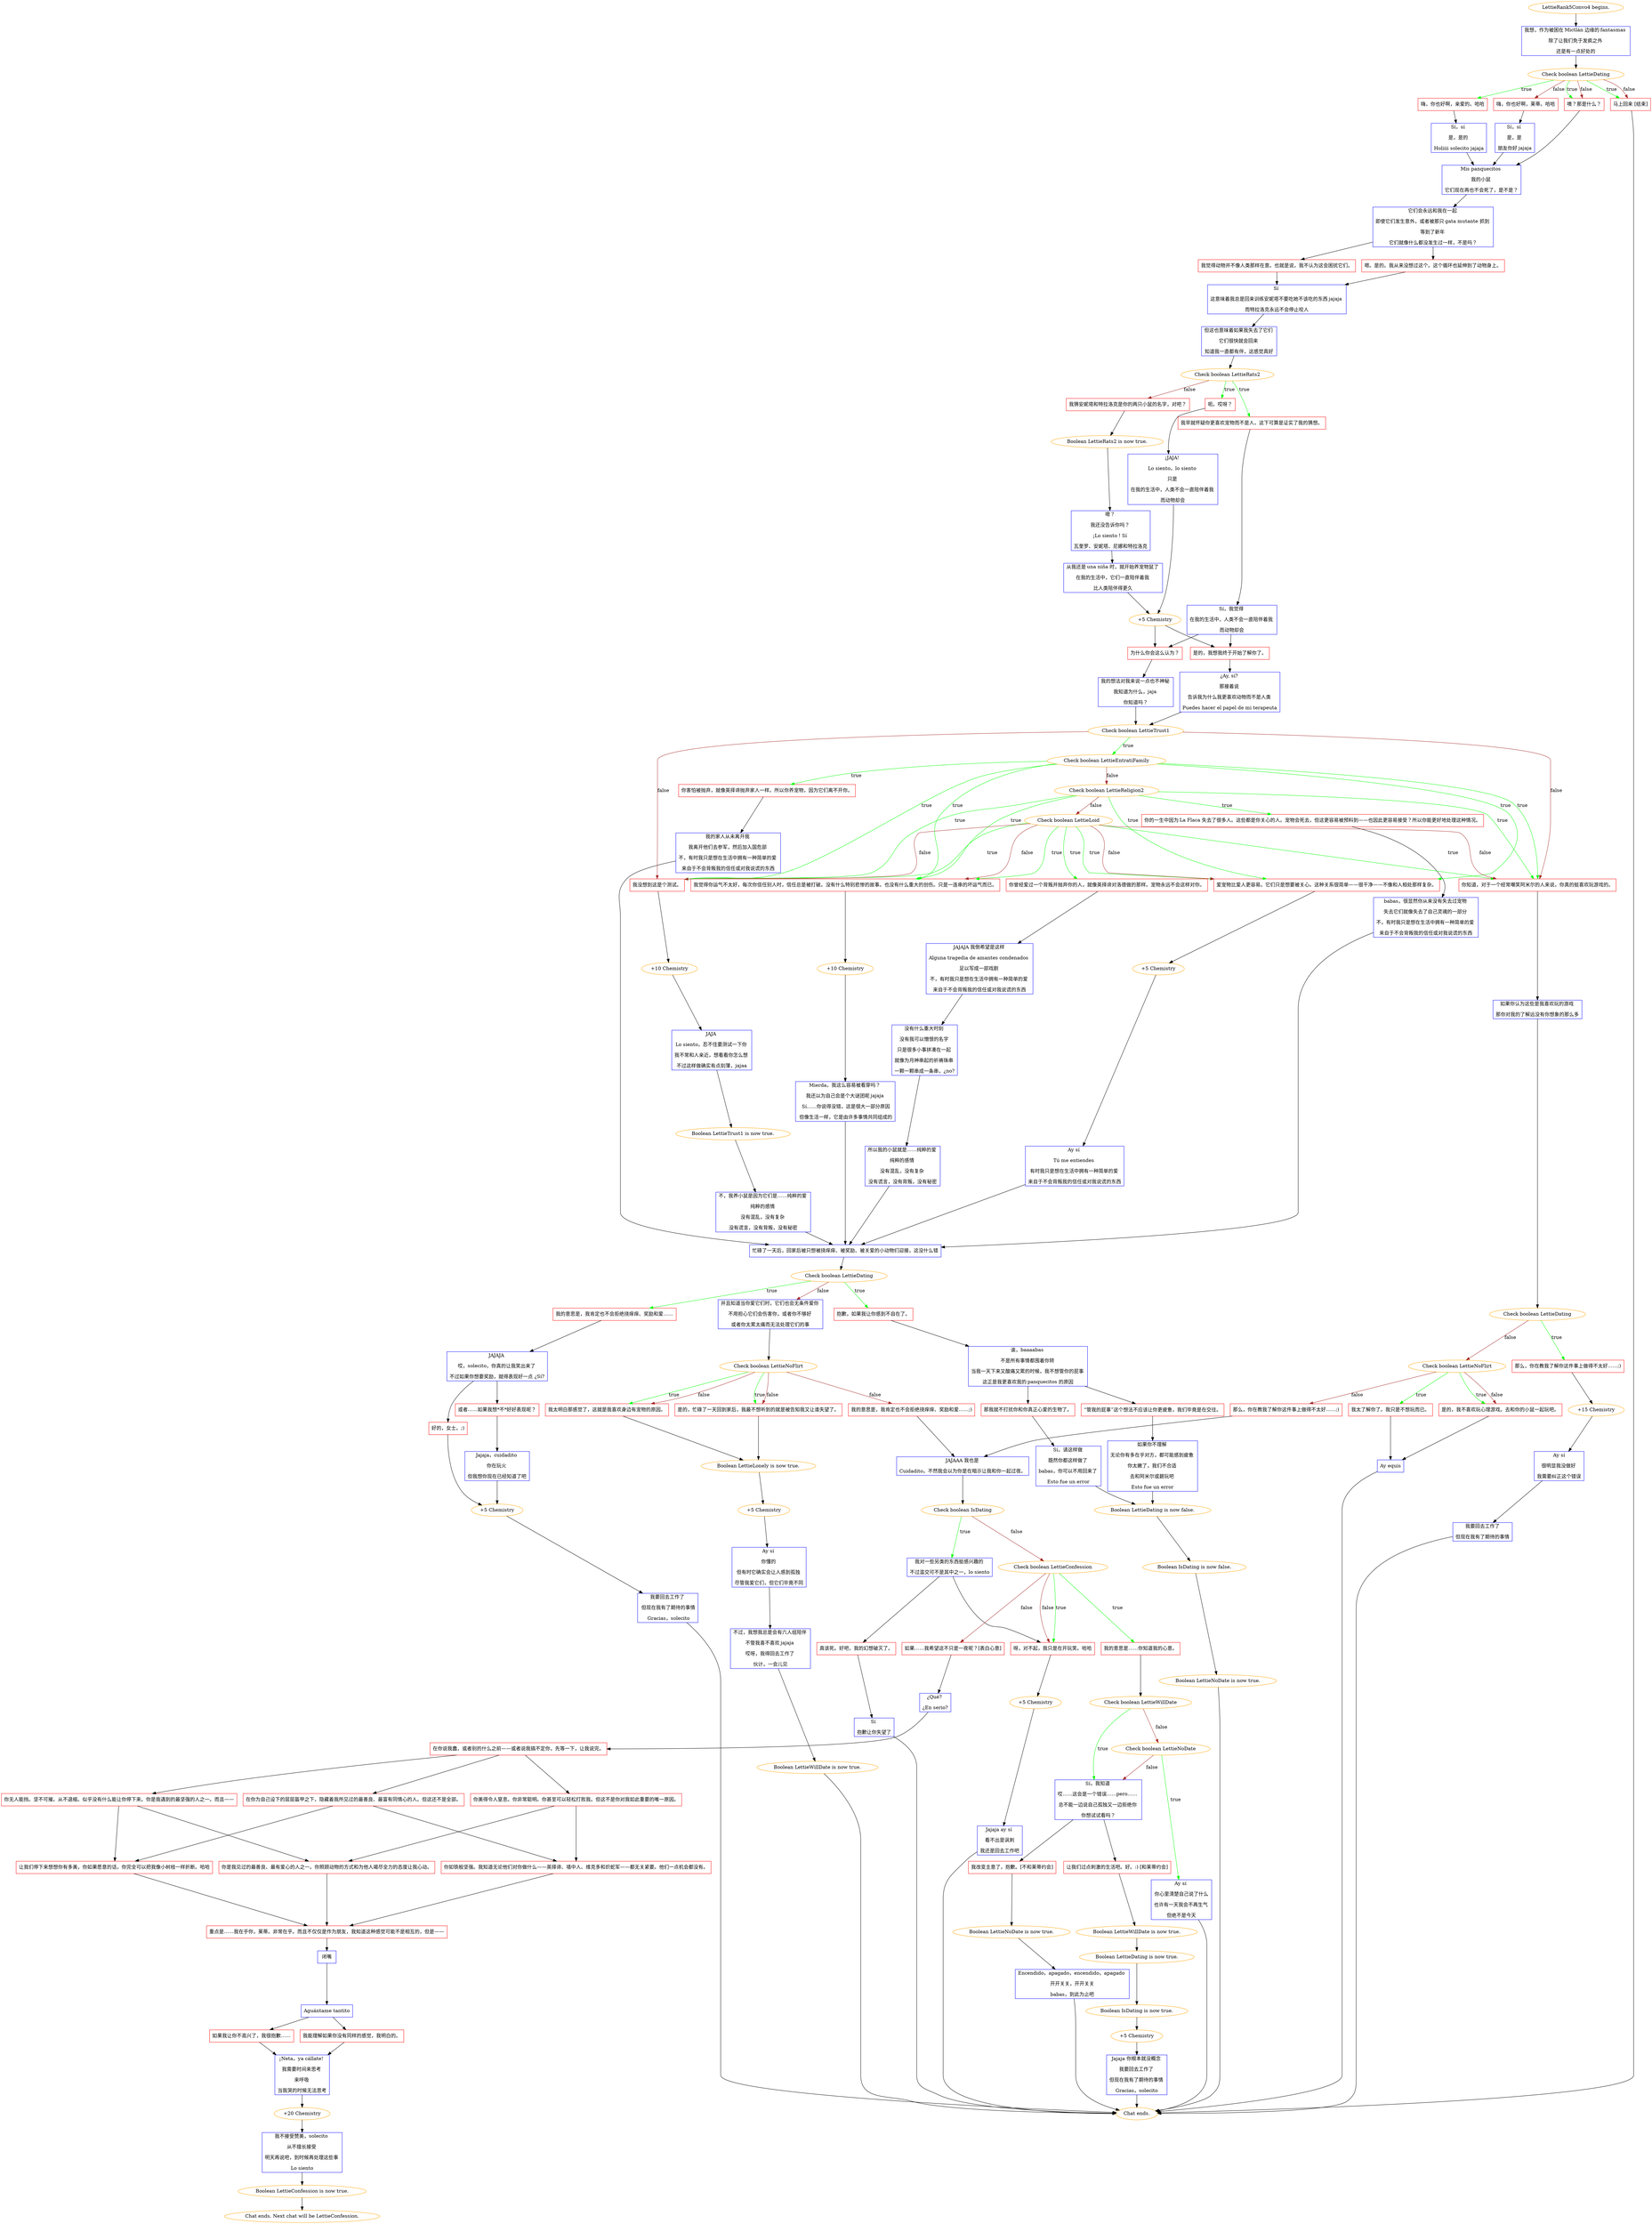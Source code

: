 digraph {
	"LettieRank5Convo4 begins." [color=orange];
		"LettieRank5Convo4 begins." -> j1812133721;
	j1812133721 [label="我想，作为被困在 Mictlán 边缘的 fantasmas 
除了让我们免于发疯之外 
还是有一点好处的",shape=box,color=blue];
		j1812133721 -> j3478694017;
	j3478694017 [label="Check boolean LettieDating",color=orange];
		j3478694017 -> j1745903872 [label=true,color=green];
		j3478694017 -> j1139743379 [label=true,color=green];
		j3478694017 -> j2831908888 [label=true,color=green];
		j3478694017 -> j1668652815 [label=false,color=brown];
		j3478694017 -> j1139743379 [label=false,color=brown];
		j3478694017 -> j2831908888 [label=false,color=brown];
	j1745903872 [label="嗨，你也好啊，亲爱的。哈哈",shape=box,color=red];
		j1745903872 -> j1661525252;
	j1139743379 [label="噢？那是什么？",shape=box,color=red];
		j1139743379 -> j331697724;
	j2831908888 [label="马上回来 [结束]",shape=box,color=red];
		j2831908888 -> "Chat ends.";
	j1668652815 [label="嗨，你也好啊，莱蒂。哈哈",shape=box,color=red];
		j1668652815 -> j718011889;
	j1661525252 [label="Sí，sí 
是，是的 
Holiiii solecito jajaja",shape=box,color=blue];
		j1661525252 -> j331697724;
	j331697724 [label="Mis panquecitos 
我的小鼠 
它们现在再也不会死了，是不是？",shape=box,color=blue];
		j331697724 -> j923331740;
	"Chat ends." [color=orange];
	j718011889 [label="Sí，sí 
是，是 
朋友你好 jajaja",shape=box,color=blue];
		j718011889 -> j331697724;
	j923331740 [label="它们会永远和我在一起 
即使它们发生意外，或者被那只 gata mutante 抓到 
等到了新年 
它们就像什么都没发生过一样，不是吗？",shape=box,color=blue];
		j923331740 -> j2490352549;
		j923331740 -> j1575622892;
	j2490352549 [label="嗯。是的。我从来没想过这个。这个循环也延伸到了动物身上。",shape=box,color=red];
		j2490352549 -> j3800736238;
	j1575622892 [label="我觉得动物并不像人类那样在意。也就是说，我不认为这会困扰它们。",shape=box,color=red];
		j1575622892 -> j3800736238;
	j3800736238 [label="Sí 
这意味着我总是回来训练安妮塔不要吃她不该吃的东西 jajaja 
而特拉洛克永远不会停止咬人",shape=box,color=blue];
		j3800736238 -> j1323290358;
	j1323290358 [label="但这也意味着如果我失去了它们 
它们很快就会回来 
知道我一直都有伴，这感觉真好",shape=box,color=blue];
		j1323290358 -> j1319721791;
	j1319721791 [label="Check boolean LettieRats2",color=orange];
		j1319721791 -> j237785874 [label=true,color=green];
		j1319721791 -> j4292224848 [label=true,color=green];
		j1319721791 -> j2764641687 [label=false,color=brown];
	j237785874 [label="呃。哎呀？",shape=box,color=red];
		j237785874 -> j1511607949;
	j4292224848 [label="我早就怀疑你更喜欢宠物而不是人，这下可算是证实了我的猜想。",shape=box,color=red];
		j4292224848 -> j71826501;
	j2764641687 [label="我猜安妮塔和特拉洛克是你的两只小鼠的名字，对吧？",shape=box,color=red];
		j2764641687 -> j4029125068;
	j1511607949 [label="¡JAJA! 
Lo siento，lo siento 
只是 
在我的生活中，人类不会一直陪伴着我 
而动物却会",shape=box,color=blue];
		j1511607949 -> j1200088022;
	j71826501 [label="Sí，我觉得 
在我的生活中，人类不会一直陪伴着我 
而动物却会",shape=box,color=blue];
		j71826501 -> j976328279;
		j71826501 -> j495357788;
	j4029125068 [label="Boolean LettieRats2 is now true.",color=orange];
		j4029125068 -> j1702041623;
	j1200088022 [label="+5 Chemistry",color=orange];
		j1200088022 -> j976328279;
		j1200088022 -> j495357788;
	j976328279 [label="是的，我想我终于开始了解你了。",shape=box,color=red];
		j976328279 -> j4143791778;
	j495357788 [label="为什么你会这么认为？",shape=box,color=red];
		j495357788 -> j527782884;
	j1702041623 [label="嗯？ 
我还没告诉你吗？ 
¡Lo siento！Sí 
瓦奎罗、安妮塔、尼娜和特拉洛克",shape=box,color=blue];
		j1702041623 -> j2538918291;
	j4143791778 [label="¿Ay, sí? 
那接着说 
告诉我为什么我更喜欢动物而不是人类 
Puedes hacer el papel de mi terapeuta",shape=box,color=blue];
		j4143791778 -> j2851763892;
	j527782884 [label="我的想法对我来说一点也不神秘 
我知道为什么，jaja 
你知道吗？",shape=box,color=blue];
		j527782884 -> j2851763892;
	j2538918291 [label="从我还是 una niña 时，就开始养宠物鼠了 
在我的生活中，它们一直陪伴着我 
比人类陪伴得更久",shape=box,color=blue];
		j2538918291 -> j1200088022;
	j2851763892 [label="Check boolean LettieTrust1",color=orange];
		j2851763892 -> j2924756852 [label=true,color=green];
		j2851763892 -> j573877941 [label=false,color=brown];
		j2851763892 -> j58790400 [label=false,color=brown];
	j2924756852 [label="Check boolean LettieEntratiFamily",color=orange];
		j2924756852 -> j3367411493 [label=true,color=green];
		j2924756852 -> j3925885842 [label=true,color=green];
		j2924756852 -> j1928463183 [label=true,color=green];
		j2924756852 -> j58790400 [label=true,color=green];
		j2924756852 -> j573877941 [label=true,color=green];
		j2924756852 -> j3276047934 [label=false,color=brown];
	j573877941 [label="你知道，对于一个经常嘲笑阿米尔的人来说，你真的挺喜欢玩游戏的。",shape=box,color=red];
		j573877941 -> j3603233651;
	j58790400 [label="我没想到这是个测试。",shape=box,color=red];
		j58790400 -> j2295663134;
	j3367411493 [label="我觉得你运气不太好，每次你信任别人时，信任总是被打破。没有什么特别悲惨的故事。也没有什么重大的创伤。只是一连串的坏运气而已。",shape=box,color=red];
		j3367411493 -> j602372321;
	j3925885842 [label="你害怕被抛弃，就像英择谛抛弃家人一样。所以你养宠物，因为它们离不开你。",shape=box,color=red];
		j3925885842 -> j3902244171;
	j1928463183 [label="爱宠物比爱人更容易。它们只是想要被关心。这种关系很简单——很干净——不像和人相处那样复杂。",shape=box,color=red];
		j1928463183 -> j124890432;
	j3276047934 [label="Check boolean LettieReligion2",color=orange];
		j3276047934 -> j3367411493 [label=true,color=green];
		j3276047934 -> j2456240677 [label=true,color=green];
		j3276047934 -> j1928463183 [label=true,color=green];
		j3276047934 -> j58790400 [label=true,color=green];
		j3276047934 -> j573877941 [label=true,color=green];
		j3276047934 -> j3543748376 [label=false,color=brown];
	j3603233651 [label="如果你认为这些是我喜欢玩的游戏 
那你对我的了解远没有你想象的那么多",shape=box,color=blue];
		j3603233651 -> j623227052;
	j2295663134 [label="+10 Chemistry",color=orange];
		j2295663134 -> j1091958993;
	j602372321 [label="+10 Chemistry",color=orange];
		j602372321 -> j1280326098;
	j3902244171 [label="我的家人从未离开我 
我离开他们去参军，然后加入国危部 
不，有时我只是想在生活中拥有一种简单的爱 
来自于不会背叛我的信任或对我说谎的东西",shape=box,color=blue];
		j3902244171 -> j279046432;
	j124890432 [label="+5 Chemistry",color=orange];
		j124890432 -> j2352277347;
	j2456240677 [label="你的一生中因为 La Flaca 失去了很多人。这些都是你关心的人。宠物会死去，但这更容易被预料到——也因此更容易接受？所以你能更好地处理这种情况。",shape=box,color=red];
		j2456240677 -> j3356540342;
	j3543748376 [label="Check boolean LettieLoid",color=orange];
		j3543748376 -> j3367411493 [label=true,color=green];
		j3543748376 -> j1742931112 [label=true,color=green];
		j3543748376 -> j1928463183 [label=true,color=green];
		j3543748376 -> j58790400 [label=true,color=green];
		j3543748376 -> j573877941 [label=true,color=green];
		j3543748376 -> j3367411493 [label=false,color=brown];
		j3543748376 -> j1928463183 [label=false,color=brown];
		j3543748376 -> j58790400 [label=false,color=brown];
		j3543748376 -> j573877941 [label=false,color=brown];
	j623227052 [label="Check boolean LettieDating",color=orange];
		j623227052 -> j384501911 [label=true,color=green];
		j623227052 -> j1663250087 [label=false,color=brown];
	j1091958993 [label="JAJA 
Lo siento，忍不住要测试一下你 
我不常和人亲近，想看看你怎么想 
不过这样做确实有点刻薄，jajaa",shape=box,color=blue];
		j1091958993 -> j2568406002;
	j1280326098 [label="Mierda，我这么容易被看穿吗？ 
 我还以为自己会是个大谜团呢 jajaja 
 Sí……你说得没错，这是很大一部分原因
 但像生活一样，它是由许多事情共同组成的",shape=box,color=blue];
		j1280326098 -> j279046432;
	j279046432 [label="忙碌了一天后，回家后被只想被挠痒痒、被奖励、被关爱的小动物们迎接，这没什么错",shape=box,color=blue];
		j279046432 -> j1422503800;
	j2352277347 [label="Ay sí 
Tú me entiendes 
有时我只是想在生活中拥有一种简单的爱 
来自于不会背叛我的信任或对我说谎的东西",shape=box,color=blue];
		j2352277347 -> j279046432;
	j3356540342 [label="babas，很显然你从来没有失去过宠物 
失去它们就像失去了自己灵魂的一部分 
不，有时我只是想在生活中拥有一种简单的爱 
来自于不会背叛我的信任或对我说谎的东西",shape=box,color=blue];
		j3356540342 -> j279046432;
	j1742931112 [label="你曾经爱过一个背叛并抛弃你的人，就像英择谛对洛德做的那样。宠物永远不会这样对你。",shape=box,color=red];
		j1742931112 -> j316857563;
	j384501911 [label="那么，你在教我了解你这件事上做得不太好……;)",shape=box,color=red];
		j384501911 -> j3750031496;
	j1663250087 [label="Check boolean LettieNoFlirt",color=orange];
		j1663250087 -> j4232717138 [label=true,color=green];
		j1663250087 -> j1500439846 [label=true,color=green];
		j1663250087 -> j1500439846 [label=false,color=brown];
		j1663250087 -> j1833773745 [label=false,color=brown];
	j2568406002 [label="Boolean LettieTrust1 is now true.",color=orange];
		j2568406002 -> j728372258;
	j1422503800 [label="Check boolean LettieDating",color=orange];
		j1422503800 -> j2855401844 [label=true,color=green];
		j1422503800 -> j1252952719 [label=true,color=green];
		j1422503800 -> j1979727738 [label=false,color=brown];
	j316857563 [label="JAJAJA 我倒希望是这样 
Alguna tragedia de amantes condenados 
足以写成一部戏剧 
不，有时我只是想在生活中拥有一种简单的爱 
来自于不会背叛我的信任或对我说谎的东西",shape=box,color=blue];
		j316857563 -> j4293672860;
	j3750031496 [label="+15 Chemistry",color=orange];
		j3750031496 -> j4099002119;
	j4232717138 [label="我太了解你了。我只是不想玩而已。",shape=box,color=red];
		j4232717138 -> j556154860;
	j1500439846 [label="是的，我不喜欢玩心理游戏。去和你的小鼠一起玩吧。",shape=box,color=red];
		j1500439846 -> j556154860;
	j1833773745 [label="那么，你在教我了解你这件事上做得不太好……;)",shape=box,color=red];
		j1833773745 -> j3906544302;
	j728372258 [label="不，我养小鼠是因为它们是……纯粹的爱 
纯粹的感情 
没有混乱，没有复杂 
没有谎言，没有背叛，没有秘密",shape=box,color=blue];
		j728372258 -> j279046432;
	j2855401844 [label="我的意思是，我肯定也不会拒绝挠痒痒、奖励和爱……",shape=box,color=red];
		j2855401844 -> j2192217712;
	j1252952719 [label="抱歉，如果我让你感到不自在了。",shape=box,color=red];
		j1252952719 -> j1924988180;
	j1979727738 [label="并且知道当你爱它们时，它们也会无条件爱你 
不用担心它们会伤害你，或者你不够好 
或者你太累太痛而无法处理它们的事",shape=box,color=blue];
		j1979727738 -> j1860501283;
	j4293672860 [label="没有什么重大时刻 
没有我可以憎恨的名字 
只是很多小事拼凑在一起 
就像为月神串起的祈祷珠串 
一颗一颗串成一条串，¿no?",shape=box,color=blue];
		j4293672860 -> j728105517;
	j4099002119 [label="Ay sí
很明显我没做好 
我需要纠正这个错误",shape=box,color=blue];
		j4099002119 -> j117854006;
	j556154860 [label="Ay equis",shape=box,color=blue];
		j556154860 -> "Chat ends.";
	j3906544302 [label="JAJAAA 我也是 
Cuidadito，不然我会以为你是在暗示让我和你一起过夜。",shape=box,color=blue];
		j3906544302 -> j249200213;
	j2192217712 [label="JAJAJA 
哎，solecito，你真的让我笑出来了 
不过如果你想要奖励，就得表现好一点 ¿Sí?",shape=box,color=blue];
		j2192217712 -> j1216041552;
		j2192217712 -> j344880315;
	j1924988180 [label="诶，baaaabas 
不是所有事情都围着你转 
当我一天下来又酸痛又累的时候，我不想管你的屁事 
这正是我更喜欢我的 panquecitos 的原因",shape=box,color=blue];
		j1924988180 -> j1128991614;
		j1924988180 -> j2669030564;
	j1860501283 [label="Check boolean LettieNoFlirt",color=orange];
		j1860501283 -> j3511476277 [label=true,color=green];
		j1860501283 -> j1953319251 [label=true,color=green];
		j1860501283 -> j3511476277 [label=false,color=brown];
		j1860501283 -> j1953319251 [label=false,color=brown];
		j1860501283 -> j164265147 [label=false,color=brown];
	j728105517 [label="所以我的小鼠就是……纯粹的爱 
纯粹的感情 
没有混乱，没有复杂 
没有谎言，没有背叛，没有秘密",shape=box,color=blue];
		j728105517 -> j279046432;
	j117854006 [label="我要回去工作了
但现在我有了期待的事情",shape=box,color=blue];
		j117854006 -> "Chat ends.";
	j249200213 [label="Check boolean IsDating",color=orange];
		j249200213 -> j2338885958 [label=true,color=green];
		j249200213 -> j3634973042 [label=false,color=brown];
	j1216041552 [label="好的，女士。;)",shape=box,color=red];
		j1216041552 -> j1206585915;
	j344880315 [label="或者……如果我想*不*好好表现呢？",shape=box,color=red];
		j344880315 -> j54481983;
	j1128991614 [label="“管我的屁事”这个想法不应该让你更疲惫，我们毕竟是在交往。",shape=box,color=red];
		j1128991614 -> j3512119894;
	j2669030564 [label="那我就不打扰你和你真正心爱的生物了。",shape=box,color=red];
		j2669030564 -> j3304577847;
	j3511476277 [label="是的，忙碌了一天回到家后，我最不想听到的就是被告知我又让谁失望了。",shape=box,color=red];
		j3511476277 -> j34102091;
	j1953319251 [label="我太明白那感觉了，这就是我喜欢身边有宠物的原因。",shape=box,color=red];
		j1953319251 -> j34102091;
	j164265147 [label="我的意思是，我肯定也不会拒绝挠痒痒、奖励和爱……;)",shape=box,color=red];
		j164265147 -> j3906544302;
	j2338885958 [label="我对一些另类的东西挺感兴趣的 
不过滥交可不是其中之一，lo siento",shape=box,color=blue];
		j2338885958 -> j1713843946;
		j2338885958 -> j2588348211;
	j3634973042 [label="Check boolean LettieConfession",color=orange];
		j3634973042 -> j3176918229 [label=true,color=green];
		j3634973042 -> j1713843946 [label=true,color=green];
		j3634973042 -> j678075576 [label=false,color=brown];
		j3634973042 -> j1713843946 [label=false,color=brown];
	j1206585915 [label="+5 Chemistry",color=orange];
		j1206585915 -> j404210250;
	j54481983 [label="Jajaja，cuidadito 
你在玩火 
但我想你现在已经知道了吧",shape=box,color=blue];
		j54481983 -> j1206585915;
	j3512119894 [label="如果你不理解 
无论你有多在乎对方，都可能感到疲惫 
你太嫩了，我们不合适 
去和阿米尔或碧玩吧 
Esto fue un error",shape=box,color=blue];
		j3512119894 -> j2548450594;
	j3304577847 [label="Sí，请这样做 
既然你都这样做了 
babas，你可以不用回来了 
Esto fue un error",shape=box,color=blue];
		j3304577847 -> j2548450594;
	j34102091 [label="Boolean LettieLonely is now true.",color=orange];
		j34102091 -> j2214048745;
	j1713843946 [label="呀，对不起，我只是在开玩笑。哈哈",shape=box,color=red];
		j1713843946 -> j2488562856;
	j2588348211 [label="真该死。好吧，我的幻想破灭了。",shape=box,color=red];
		j2588348211 -> j315984950;
	j3176918229 [label="我的意思是……你知道我的心意。",shape=box,color=red];
		j3176918229 -> j3913475475;
	j678075576 [label="如果……我希望这不只是一夜呢？[表白心意]",shape=box,color=red];
		j678075576 -> j2224569854;
	j404210250 [label="我要回去工作了 
 但现在我有了期待的事情
 Gracias，solecito",shape=box,color=blue];
		j404210250 -> "Chat ends.";
	j2548450594 [label="Boolean LettieDating is now false.",color=orange];
		j2548450594 -> j4086907321;
	j2214048745 [label="+5 Chemistry",color=orange];
		j2214048745 -> j3447704120;
	j2488562856 [label="+5 Chemistry",color=orange];
		j2488562856 -> j3120853684;
	j315984950 [label="Sí 
抱歉让你失望了",shape=box,color=blue];
		j315984950 -> "Chat ends.";
	j3913475475 [label="Check boolean LettieWillDate",color=orange];
		j3913475475 -> j3485689376 [label=true,color=green];
		j3913475475 -> j3575091671 [label=false,color=brown];
	j2224569854 [label="¿Qué? 
¿En serio?",shape=box,color=blue];
		j2224569854 -> j3144557953;
	j4086907321 [label="Boolean IsDating is now false.",color=orange];
		j4086907321 -> j2703113057;
	j3447704120 [label="Ay sí 
你懂的 
但有时它确实会让人感到孤独 
尽管我爱它们，但它们毕竟不同",shape=box,color=blue];
		j3447704120 -> j2455977352;
	j3120853684 [label="Jajaja ay sí 
看不出是讽刺
我还是回去工作吧",shape=box,color=blue];
		j3120853684 -> "Chat ends.";
	j3485689376 [label="Sí，我知道 
哎……这会是一个错误……pero…… 
总不能一边说自己孤独又一边拒绝你 
你想试试看吗？",shape=box,color=blue];
		j3485689376 -> j428569973;
		j3485689376 -> j1597200497;
	j3575091671 [label="Check boolean LettieNoDate",color=orange];
		j3575091671 -> j1357677721 [label=true,color=green];
		j3575091671 -> j3485689376 [label=false,color=brown];
	j3144557953 [label="在你说我蠢，或者别的什么之前——或者说我搞不定你，先等一下，让我说完。",shape=box,color=red];
		j3144557953 -> j429650679;
		j3144557953 -> j3890369266;
		j3144557953 -> j2675808830;
	j2703113057 [label="Boolean LettieNoDate is now true.",color=orange];
		j2703113057 -> "Chat ends.";
	j2455977352 [label="不过，我想我总是会有六人组陪伴 
不管我喜不喜欢 jajaja 
哎呀，我得回去工作了 
伙计，一会儿见",shape=box,color=blue];
		j2455977352 -> j2129367046;
	j428569973 [label="让我们过点刺激的生活吧。好。:) [和莱蒂约会]",shape=box,color=red];
		j428569973 -> j2218711381;
	j1597200497 [label="我改变主意了，抱歉。[不和莱蒂约会]",shape=box,color=red];
		j1597200497 -> j4036171561;
	j1357677721 [label="Ay sí 
你心里清楚自己说了什么
也许有一天我会不再生气 
但绝不是今天",shape=box,color=blue];
		j1357677721 -> "Chat ends.";
	j429650679 [label="你美得令人窒息。你非常聪明。你甚至可以轻松打败我。但这不是你对我如此重要的唯一原因。",shape=box,color=red];
		j429650679 -> j3961450182;
		j429650679 -> j3890504513;
	j3890369266 [label="在你为自己设下的层层盔甲之下，隐藏着我所见过的最善良、最富有同情心的人。但这还不是全部。",shape=box,color=red];
		j3890369266 -> j453190335;
		j3890369266 -> j3890504513;
	j2675808830 [label="你无人能挡。坚不可摧。从不退缩。似乎没有什么能让你停下来。你是我遇到的最坚强的人之一。而且——",shape=box,color=red];
		j2675808830 -> j453190335;
		j2675808830 -> j3961450182;
	j2129367046 [label="Boolean LettieWillDate is now true.",color=orange];
		j2129367046 -> "Chat ends.";
	j2218711381 [label="Boolean LettieWillDate is now true.",color=orange];
		j2218711381 -> j37125758;
	j4036171561 [label="Boolean LettieNoDate is now true.",color=orange];
		j4036171561 -> j1278095810;
	j3961450182 [label="你是我见过的最善良、最有爱心的人之一。你照顾动物的方式和为他人竭尽全力的态度让我心动。",shape=box,color=red];
		j3961450182 -> j607977164;
	j3890504513 [label="你如铁般坚强。我知道无论他们对你做什么——英择谛、墙中人、维克多和炽蛇军——都无关紧要。他们一点机会都没有。",shape=box,color=red];
		j3890504513 -> j607977164;
	j453190335 [label="让我们停下来想想你有多美，你如果愿意的话，你完全可以把我像小树枝一样折断。哈哈",shape=box,color=red];
		j453190335 -> j607977164;
	j37125758 [label="Boolean LettieDating is now true.",color=orange];
		j37125758 -> j761428430;
	j1278095810 [label="Encendido，apagado，encendido，apagado 
开开关关，开开关关
babas，到此为止吧",shape=box,color=blue];
		j1278095810 -> "Chat ends.";
	j607977164 [label="重点是……我在乎你，莱蒂。非常在乎。而且不仅仅是作为朋友，我知道这种感觉可能不是相互的，但是——",shape=box,color=red];
		j607977164 -> j398062962;
	j761428430 [label="Boolean IsDating is now true.",color=orange];
		j761428430 -> j1290746631;
	j398062962 [label="闭嘴",shape=box,color=blue];
		j398062962 -> j3178856581;
	j1290746631 [label="+5 Chemistry",color=orange];
		j1290746631 -> j3354803660;
	j3178856581 [label="Aguántame tantito",shape=box,color=blue];
		j3178856581 -> j4154032213;
		j3178856581 -> j3144234165;
	j3354803660 [label="Jajaja 你根本就没概念 
我要回去工作了 
但现在我有了期待的事情 
Gracias，solecito",shape=box,color=blue];
		j3354803660 -> "Chat ends.";
	j4154032213 [label="如果我让你不高兴了，我很抱歉……",shape=box,color=red];
		j4154032213 -> j392982270;
	j3144234165 [label="我能理解如果你没有同样的感觉，我明白的。",shape=box,color=red];
		j3144234165 -> j392982270;
	j392982270 [label="¡Neta，ya cállate! 
我需要时间来思考 
来呼吸 
当我哭的时候无法思考",shape=box,color=blue];
		j392982270 -> j753253105;
	j753253105 [label="+20 Chemistry",color=orange];
		j753253105 -> j2087422415;
	j2087422415 [label="我不接受赞美，solecito 
从不擅长接受 
明天再说吧，到时候再处理这些事 
Lo siento",shape=box,color=blue];
		j2087422415 -> j2564553015;
	j2564553015 [label="Boolean LettieConfession is now true.",color=orange];
		j2564553015 -> "Chat ends. Next chat will be LettieConfession.";
	"Chat ends. Next chat will be LettieConfession." [color=orange];
}